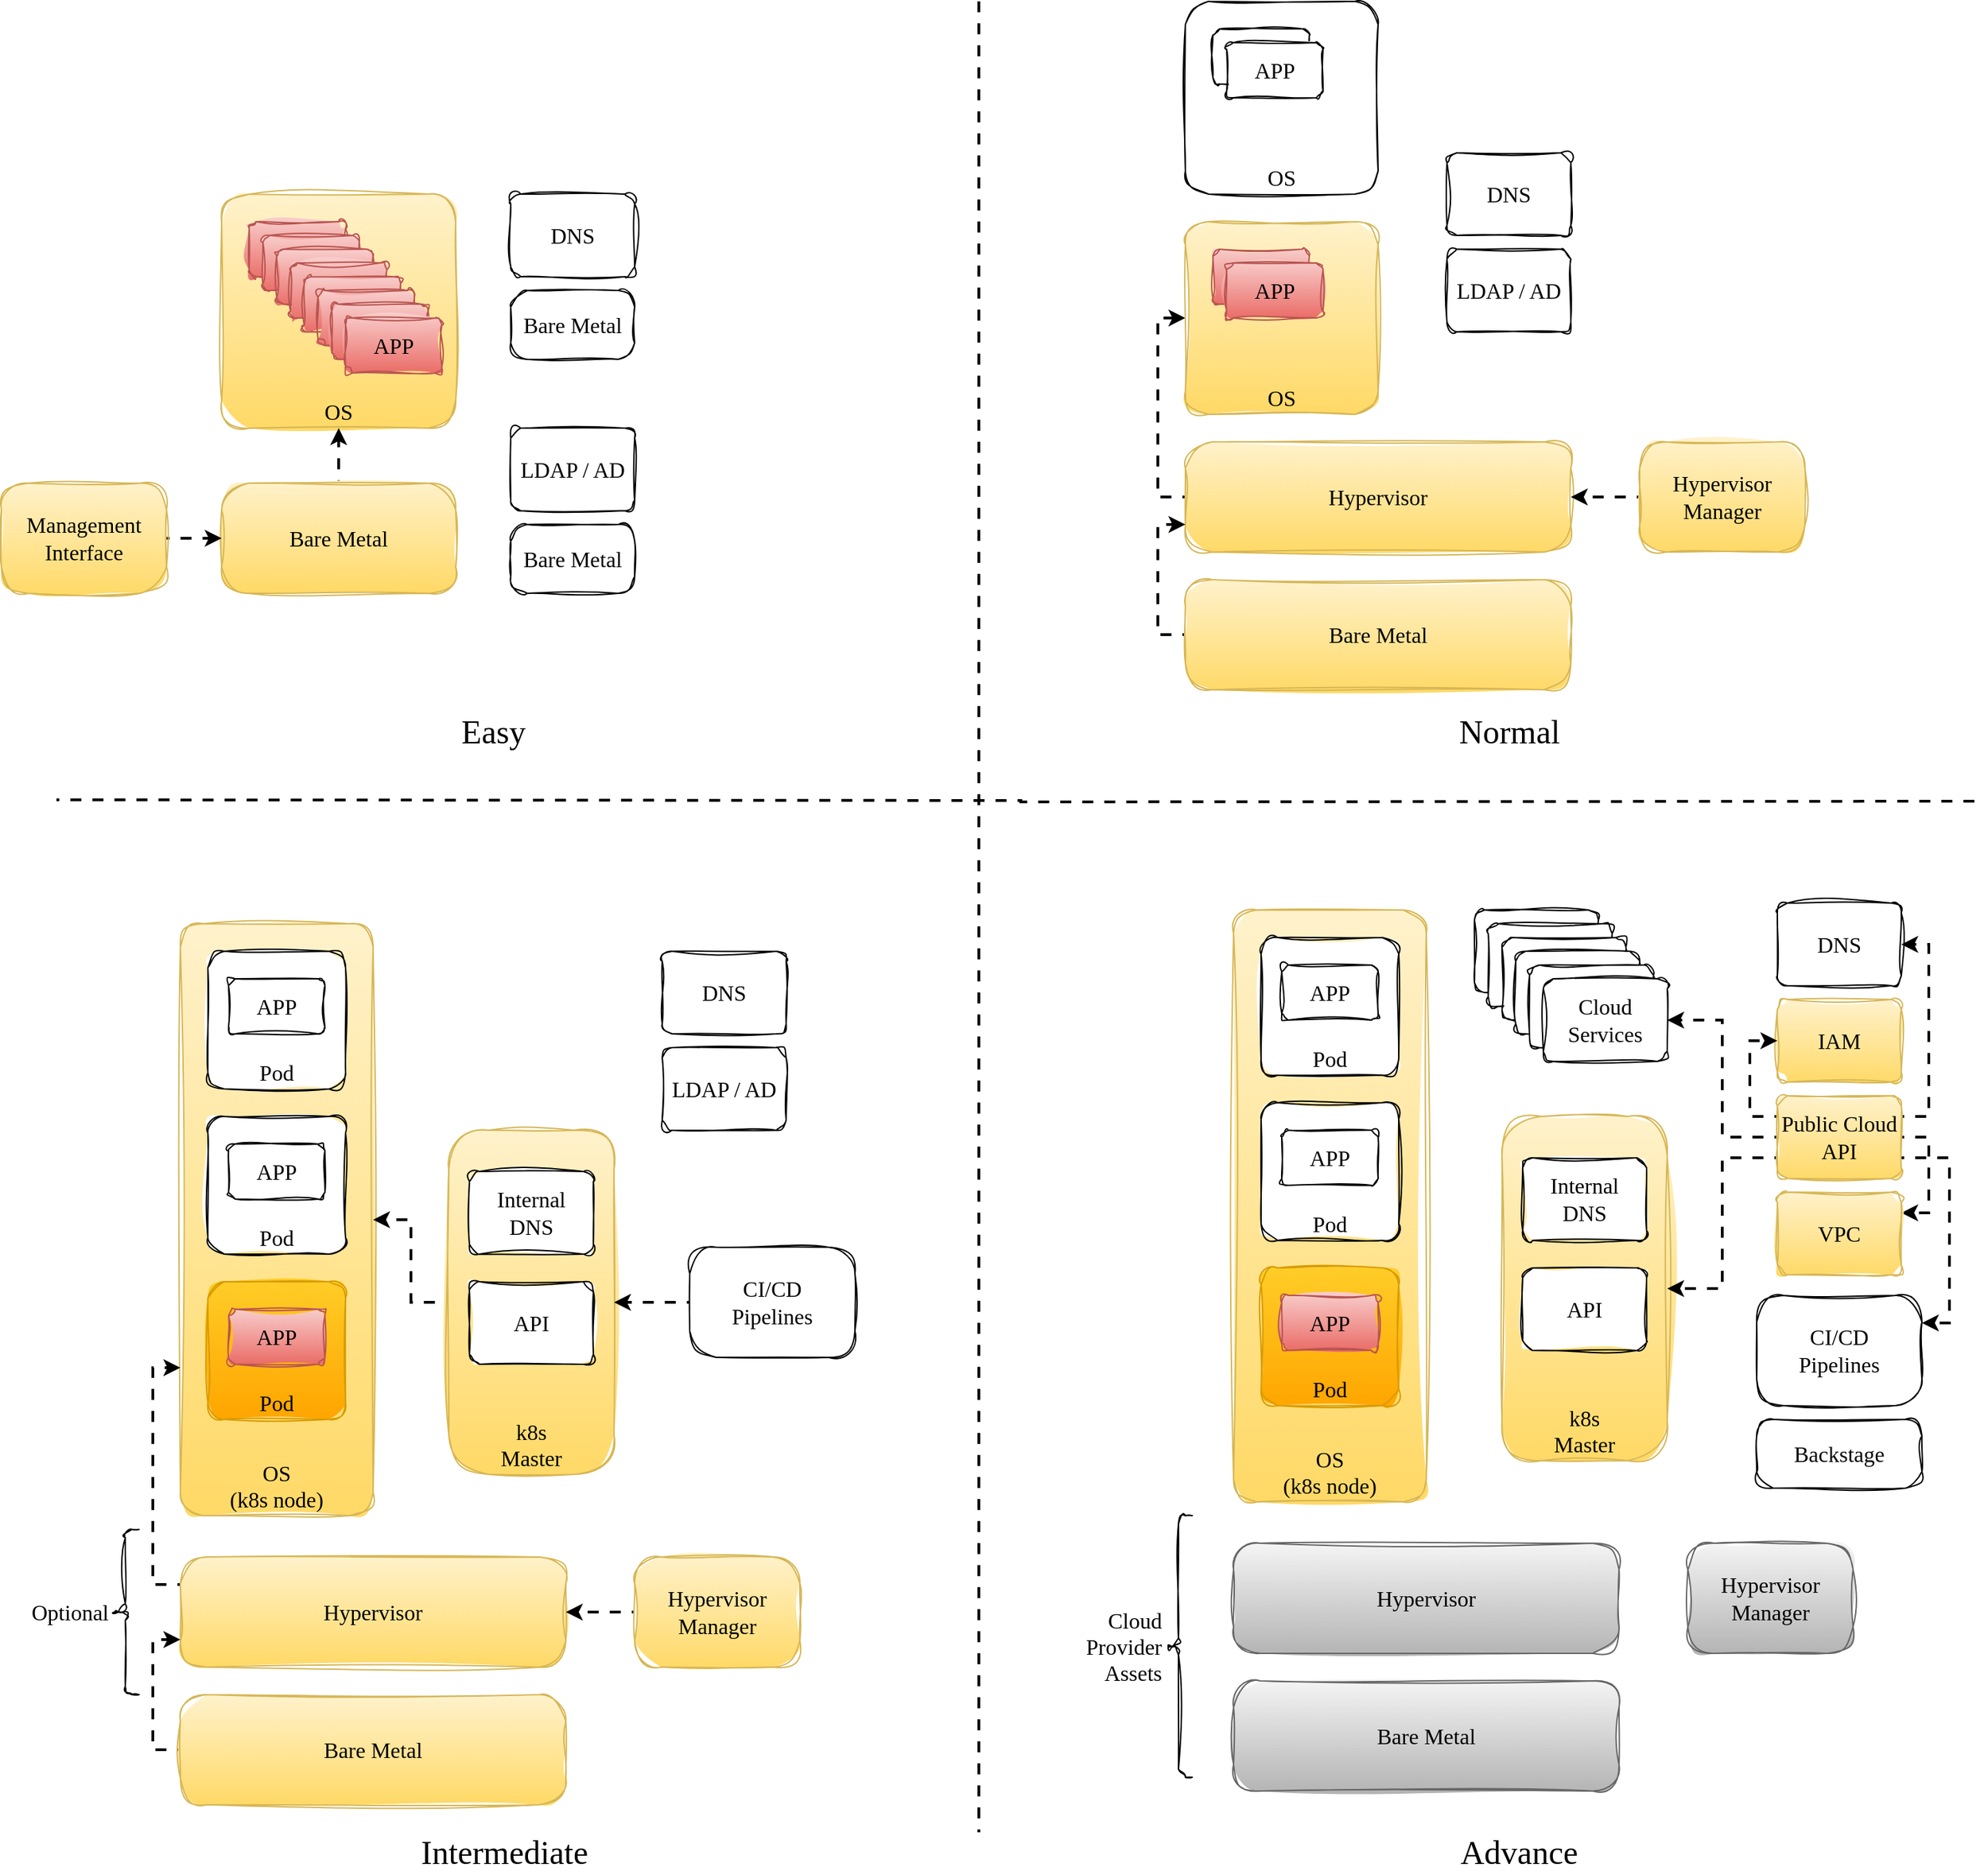 <mxfile version="24.7.8">
  <diagram name="Page-1" id="LfVO9tP1I65s95D9D5qD">
    <mxGraphModel dx="2639" dy="2405" grid="1" gridSize="10" guides="1" tooltips="1" connect="1" arrows="1" fold="1" page="1" pageScale="1" pageWidth="850" pageHeight="1100" math="0" shadow="0">
      <root>
        <mxCell id="0" />
        <mxCell id="1" parent="0" />
        <mxCell id="0xb4To-1j9kdvUEWT-h--1" value="OS" style="rounded=1;whiteSpace=wrap;html=1;sketch=1;curveFitting=1;jiggle=2;fontFamily=Gloria Hallelujah;fontSource=https%3A%2F%2Ffonts.googleapis.com%2Fcss%3Ffamily%3DGloria%2BHallelujah;fontSize=16;arcSize=12;verticalAlign=bottom;fillColor=#fff2cc;gradientColor=#ffd966;strokeColor=#d6b656;" parent="1" vertex="1">
          <mxGeometry x="140" y="60" width="170" height="170" as="geometry" />
        </mxCell>
        <mxCell id="yu8ccsRY1RRguhGUHLW1-3" value="APP" style="rounded=1;whiteSpace=wrap;html=1;sketch=1;curveFitting=1;jiggle=2;fontFamily=Gloria Hallelujah;fontSource=https%3A%2F%2Ffonts.googleapis.com%2Fcss%3Ffamily%3DGloria%2BHallelujah;fontSize=16;arcSize=12;verticalAlign=middle;fillColor=#f8cecc;gradientColor=#ea6b66;strokeColor=#b85450;" vertex="1" parent="1">
          <mxGeometry x="160" y="80" width="70" height="40" as="geometry" />
        </mxCell>
        <mxCell id="yu8ccsRY1RRguhGUHLW1-11" value="DNS" style="rounded=1;whiteSpace=wrap;html=1;sketch=1;curveFitting=1;jiggle=2;fontFamily=Gloria Hallelujah;fontSource=https%3A%2F%2Ffonts.googleapis.com%2Fcss%3Ffamily%3DGloria%2BHallelujah;fontSize=16;arcSize=12;verticalAlign=middle;" vertex="1" parent="1">
          <mxGeometry x="350" y="60" width="90" height="60" as="geometry" />
        </mxCell>
        <mxCell id="yu8ccsRY1RRguhGUHLW1-12" value="LDAP / AD" style="rounded=1;whiteSpace=wrap;html=1;sketch=1;curveFitting=1;jiggle=2;fontFamily=Gloria Hallelujah;fontSource=https%3A%2F%2Ffonts.googleapis.com%2Fcss%3Ffamily%3DGloria%2BHallelujah;fontSize=16;arcSize=12;verticalAlign=middle;" vertex="1" parent="1">
          <mxGeometry x="350" y="230" width="90" height="60" as="geometry" />
        </mxCell>
        <mxCell id="yu8ccsRY1RRguhGUHLW1-16" value="APP" style="rounded=1;whiteSpace=wrap;html=1;sketch=1;curveFitting=1;jiggle=2;fontFamily=Gloria Hallelujah;fontSource=https%3A%2F%2Ffonts.googleapis.com%2Fcss%3Ffamily%3DGloria%2BHallelujah;fontSize=16;arcSize=12;verticalAlign=middle;fillColor=#f8cecc;gradientColor=#ea6b66;strokeColor=#b85450;" vertex="1" parent="1">
          <mxGeometry x="170" y="90" width="70" height="40" as="geometry" />
        </mxCell>
        <mxCell id="yu8ccsRY1RRguhGUHLW1-17" value="APP" style="rounded=1;whiteSpace=wrap;html=1;sketch=1;curveFitting=1;jiggle=2;fontFamily=Gloria Hallelujah;fontSource=https%3A%2F%2Ffonts.googleapis.com%2Fcss%3Ffamily%3DGloria%2BHallelujah;fontSize=16;arcSize=12;verticalAlign=middle;fillColor=#f8cecc;gradientColor=#ea6b66;strokeColor=#b85450;" vertex="1" parent="1">
          <mxGeometry x="180" y="100" width="70" height="40" as="geometry" />
        </mxCell>
        <mxCell id="yu8ccsRY1RRguhGUHLW1-18" value="APP" style="rounded=1;whiteSpace=wrap;html=1;sketch=1;curveFitting=1;jiggle=2;fontFamily=Gloria Hallelujah;fontSource=https%3A%2F%2Ffonts.googleapis.com%2Fcss%3Ffamily%3DGloria%2BHallelujah;fontSize=16;arcSize=12;verticalAlign=middle;fillColor=#f8cecc;gradientColor=#ea6b66;strokeColor=#b85450;" vertex="1" parent="1">
          <mxGeometry x="190" y="110" width="70" height="40" as="geometry" />
        </mxCell>
        <mxCell id="yu8ccsRY1RRguhGUHLW1-19" value="OS" style="rounded=1;whiteSpace=wrap;html=1;sketch=1;curveFitting=1;jiggle=2;fontFamily=Gloria Hallelujah;fontSource=https%3A%2F%2Ffonts.googleapis.com%2Fcss%3Ffamily%3DGloria%2BHallelujah;fontSize=16;arcSize=12;verticalAlign=bottom;" vertex="1" parent="1">
          <mxGeometry x="840" y="-80" width="140" height="140" as="geometry" />
        </mxCell>
        <mxCell id="yu8ccsRY1RRguhGUHLW1-20" value="APP" style="rounded=1;whiteSpace=wrap;html=1;sketch=1;curveFitting=1;jiggle=2;fontFamily=Gloria Hallelujah;fontSource=https%3A%2F%2Ffonts.googleapis.com%2Fcss%3Ffamily%3DGloria%2BHallelujah;fontSize=16;arcSize=12;verticalAlign=middle;" vertex="1" parent="1">
          <mxGeometry x="860" y="-60" width="70" height="40" as="geometry" />
        </mxCell>
        <mxCell id="yu8ccsRY1RRguhGUHLW1-21" value="DNS" style="rounded=1;whiteSpace=wrap;html=1;sketch=1;curveFitting=1;jiggle=2;fontFamily=Gloria Hallelujah;fontSource=https%3A%2F%2Ffonts.googleapis.com%2Fcss%3Ffamily%3DGloria%2BHallelujah;fontSize=16;arcSize=12;verticalAlign=middle;" vertex="1" parent="1">
          <mxGeometry x="1030" y="30" width="90" height="60" as="geometry" />
        </mxCell>
        <mxCell id="yu8ccsRY1RRguhGUHLW1-22" value="LDAP / AD" style="rounded=1;whiteSpace=wrap;html=1;sketch=1;curveFitting=1;jiggle=2;fontFamily=Gloria Hallelujah;fontSource=https%3A%2F%2Ffonts.googleapis.com%2Fcss%3Ffamily%3DGloria%2BHallelujah;fontSize=16;arcSize=12;verticalAlign=middle;" vertex="1" parent="1">
          <mxGeometry x="1030" y="100" width="90" height="60" as="geometry" />
        </mxCell>
        <mxCell id="yu8ccsRY1RRguhGUHLW1-23" value="APP" style="rounded=1;whiteSpace=wrap;html=1;sketch=1;curveFitting=1;jiggle=2;fontFamily=Gloria Hallelujah;fontSource=https%3A%2F%2Ffonts.googleapis.com%2Fcss%3Ffamily%3DGloria%2BHallelujah;fontSize=16;arcSize=12;verticalAlign=middle;" vertex="1" parent="1">
          <mxGeometry x="870" y="-50" width="70" height="40" as="geometry" />
        </mxCell>
        <mxCell id="yu8ccsRY1RRguhGUHLW1-111" style="edgeStyle=orthogonalEdgeStyle;shape=connector;rounded=0;orthogonalLoop=1;jettySize=auto;html=1;exitX=0;exitY=0.5;exitDx=0;exitDy=0;entryX=0;entryY=0.5;entryDx=0;entryDy=0;strokeColor=default;strokeWidth=2;align=center;verticalAlign=middle;fontFamily=Gloria Hallelujah;fontSource=https%3A%2F%2Ffonts.googleapis.com%2Fcss%3Ffamily%3DGloria%2BHallelujah;fontSize=16;fontColor=default;fontStyle=0;labelBackgroundColor=default;endArrow=classic;flowAnimation=1;" edge="1" parent="1" source="yu8ccsRY1RRguhGUHLW1-26" target="yu8ccsRY1RRguhGUHLW1-33">
          <mxGeometry relative="1" as="geometry" />
        </mxCell>
        <mxCell id="yu8ccsRY1RRguhGUHLW1-26" value="Hypervisor" style="rounded=1;whiteSpace=wrap;html=1;sketch=1;curveFitting=1;jiggle=2;fontFamily=Gloria Hallelujah;fontSource=https%3A%2F%2Ffonts.googleapis.com%2Fcss%3Ffamily%3DGloria%2BHallelujah;fontSize=16;arcSize=24;verticalAlign=middle;fillColor=#fff2cc;gradientColor=#ffd966;strokeColor=#d6b656;" vertex="1" parent="1">
          <mxGeometry x="840" y="240" width="280" height="80" as="geometry" />
        </mxCell>
        <mxCell id="yu8ccsRY1RRguhGUHLW1-83" style="edgeStyle=orthogonalEdgeStyle;shape=connector;rounded=0;orthogonalLoop=1;jettySize=auto;html=1;exitX=0.5;exitY=0;exitDx=0;exitDy=0;strokeColor=default;strokeWidth=2;align=center;verticalAlign=middle;fontFamily=Gloria Hallelujah;fontSource=https%3A%2F%2Ffonts.googleapis.com%2Fcss%3Ffamily%3DGloria%2BHallelujah;fontSize=16;fontColor=default;fontStyle=0;labelBackgroundColor=default;endArrow=classic;flowAnimation=1;" edge="1" parent="1" source="yu8ccsRY1RRguhGUHLW1-27" target="0xb4To-1j9kdvUEWT-h--1">
          <mxGeometry relative="1" as="geometry" />
        </mxCell>
        <mxCell id="yu8ccsRY1RRguhGUHLW1-27" value="Bare Metal" style="rounded=1;whiteSpace=wrap;html=1;sketch=1;curveFitting=1;jiggle=2;fontFamily=Gloria Hallelujah;fontSource=https%3A%2F%2Ffonts.googleapis.com%2Fcss%3Ffamily%3DGloria%2BHallelujah;fontSize=16;arcSize=24;verticalAlign=middle;fillColor=#fff2cc;gradientColor=#ffd966;strokeColor=#d6b656;" vertex="1" parent="1">
          <mxGeometry x="140" y="270" width="170" height="80" as="geometry" />
        </mxCell>
        <mxCell id="yu8ccsRY1RRguhGUHLW1-28" value="Bare Metal" style="rounded=1;whiteSpace=wrap;html=1;sketch=1;curveFitting=1;jiggle=2;fontFamily=Gloria Hallelujah;fontSource=https%3A%2F%2Ffonts.googleapis.com%2Fcss%3Ffamily%3DGloria%2BHallelujah;fontSize=16;arcSize=24;verticalAlign=middle;" vertex="1" parent="1">
          <mxGeometry x="350" y="300" width="90" height="50" as="geometry" />
        </mxCell>
        <mxCell id="yu8ccsRY1RRguhGUHLW1-29" value="Bare Metal" style="rounded=1;whiteSpace=wrap;html=1;sketch=1;curveFitting=1;jiggle=2;fontFamily=Gloria Hallelujah;fontSource=https%3A%2F%2Ffonts.googleapis.com%2Fcss%3Ffamily%3DGloria%2BHallelujah;fontSize=16;arcSize=24;verticalAlign=middle;" vertex="1" parent="1">
          <mxGeometry x="350" y="130" width="90" height="50" as="geometry" />
        </mxCell>
        <mxCell id="yu8ccsRY1RRguhGUHLW1-117" style="edgeStyle=orthogonalEdgeStyle;shape=connector;rounded=0;orthogonalLoop=1;jettySize=auto;html=1;exitX=0;exitY=0.5;exitDx=0;exitDy=0;entryX=0;entryY=0.75;entryDx=0;entryDy=0;strokeColor=default;strokeWidth=2;align=center;verticalAlign=middle;fontFamily=Gloria Hallelujah;fontSource=https%3A%2F%2Ffonts.googleapis.com%2Fcss%3Ffamily%3DGloria%2BHallelujah;fontSize=16;fontColor=default;fontStyle=0;labelBackgroundColor=default;endArrow=classic;flowAnimation=1;" edge="1" parent="1" source="yu8ccsRY1RRguhGUHLW1-30" target="yu8ccsRY1RRguhGUHLW1-26">
          <mxGeometry relative="1" as="geometry" />
        </mxCell>
        <mxCell id="yu8ccsRY1RRguhGUHLW1-30" value="Bare Metal" style="rounded=1;whiteSpace=wrap;html=1;sketch=1;curveFitting=1;jiggle=2;fontFamily=Gloria Hallelujah;fontSource=https%3A%2F%2Ffonts.googleapis.com%2Fcss%3Ffamily%3DGloria%2BHallelujah;fontSize=16;arcSize=24;verticalAlign=middle;fillColor=#fff2cc;gradientColor=#ffd966;strokeColor=#d6b656;" vertex="1" parent="1">
          <mxGeometry x="840" y="340" width="280" height="80" as="geometry" />
        </mxCell>
        <mxCell id="yu8ccsRY1RRguhGUHLW1-32" style="edgeStyle=orthogonalEdgeStyle;rounded=0;orthogonalLoop=1;jettySize=auto;html=1;entryX=1;entryY=0.5;entryDx=0;entryDy=0;fontFamily=Gloria Hallelujah;fontSource=https%3A%2F%2Ffonts.googleapis.com%2Fcss%3Ffamily%3DGloria%2BHallelujah;fontSize=16;fontColor=default;fontStyle=0;flowAnimation=1;strokeWidth=2;" edge="1" parent="1" source="yu8ccsRY1RRguhGUHLW1-31" target="yu8ccsRY1RRguhGUHLW1-26">
          <mxGeometry relative="1" as="geometry" />
        </mxCell>
        <mxCell id="yu8ccsRY1RRguhGUHLW1-31" value="Hypervisor&lt;div&gt;Manager&lt;/div&gt;" style="rounded=1;whiteSpace=wrap;html=1;sketch=1;curveFitting=1;jiggle=2;fontFamily=Gloria Hallelujah;fontSource=https%3A%2F%2Ffonts.googleapis.com%2Fcss%3Ffamily%3DGloria%2BHallelujah;fontSize=16;arcSize=24;verticalAlign=middle;fillColor=#fff2cc;gradientColor=#ffd966;strokeColor=#d6b656;" vertex="1" parent="1">
          <mxGeometry x="1170" y="240" width="120" height="80" as="geometry" />
        </mxCell>
        <mxCell id="yu8ccsRY1RRguhGUHLW1-33" value="OS" style="rounded=1;whiteSpace=wrap;html=1;sketch=1;curveFitting=1;jiggle=2;fontFamily=Gloria Hallelujah;fontSource=https%3A%2F%2Ffonts.googleapis.com%2Fcss%3Ffamily%3DGloria%2BHallelujah;fontSize=16;arcSize=12;verticalAlign=bottom;fillColor=#fff2cc;gradientColor=#ffd966;strokeColor=#d6b656;" vertex="1" parent="1">
          <mxGeometry x="840" y="80" width="140" height="140" as="geometry" />
        </mxCell>
        <mxCell id="yu8ccsRY1RRguhGUHLW1-34" value="APP" style="rounded=1;whiteSpace=wrap;html=1;sketch=1;curveFitting=1;jiggle=2;fontFamily=Gloria Hallelujah;fontSource=https%3A%2F%2Ffonts.googleapis.com%2Fcss%3Ffamily%3DGloria%2BHallelujah;fontSize=16;arcSize=12;verticalAlign=middle;fillColor=#f8cecc;gradientColor=#ea6b66;strokeColor=#b85450;" vertex="1" parent="1">
          <mxGeometry x="860" y="100" width="70" height="40" as="geometry" />
        </mxCell>
        <mxCell id="yu8ccsRY1RRguhGUHLW1-35" value="APP" style="rounded=1;whiteSpace=wrap;html=1;sketch=1;curveFitting=1;jiggle=2;fontFamily=Gloria Hallelujah;fontSource=https%3A%2F%2Ffonts.googleapis.com%2Fcss%3Ffamily%3DGloria%2BHallelujah;fontSize=16;arcSize=12;verticalAlign=middle;fillColor=#f8cecc;gradientColor=#ea6b66;strokeColor=#b85450;" vertex="1" parent="1">
          <mxGeometry x="870" y="110" width="70" height="40" as="geometry" />
        </mxCell>
        <mxCell id="yu8ccsRY1RRguhGUHLW1-36" value="OS&lt;br&gt;(k8s node)" style="rounded=1;whiteSpace=wrap;html=1;sketch=1;curveFitting=1;jiggle=2;fontFamily=Gloria Hallelujah;fontSource=https%3A%2F%2Ffonts.googleapis.com%2Fcss%3Ffamily%3DGloria%2BHallelujah;fontSize=16;arcSize=12;verticalAlign=bottom;fillColor=#fff2cc;gradientColor=#ffd966;strokeColor=#d6b656;" vertex="1" parent="1">
          <mxGeometry x="110" y="590" width="140" height="430" as="geometry" />
        </mxCell>
        <mxCell id="yu8ccsRY1RRguhGUHLW1-38" value="DNS" style="rounded=1;whiteSpace=wrap;html=1;sketch=1;curveFitting=1;jiggle=2;fontFamily=Gloria Hallelujah;fontSource=https%3A%2F%2Ffonts.googleapis.com%2Fcss%3Ffamily%3DGloria%2BHallelujah;fontSize=16;arcSize=12;verticalAlign=middle;" vertex="1" parent="1">
          <mxGeometry x="460" y="610" width="90" height="60" as="geometry" />
        </mxCell>
        <mxCell id="yu8ccsRY1RRguhGUHLW1-39" value="LDAP / AD" style="rounded=1;whiteSpace=wrap;html=1;sketch=1;curveFitting=1;jiggle=2;fontFamily=Gloria Hallelujah;fontSource=https%3A%2F%2Ffonts.googleapis.com%2Fcss%3Ffamily%3DGloria%2BHallelujah;fontSize=16;arcSize=12;verticalAlign=middle;" vertex="1" parent="1">
          <mxGeometry x="460" y="680" width="90" height="60" as="geometry" />
        </mxCell>
        <mxCell id="yu8ccsRY1RRguhGUHLW1-119" style="edgeStyle=orthogonalEdgeStyle;shape=connector;rounded=0;orthogonalLoop=1;jettySize=auto;html=1;exitX=0;exitY=0.25;exitDx=0;exitDy=0;entryX=0;entryY=0.75;entryDx=0;entryDy=0;strokeColor=default;strokeWidth=2;align=center;verticalAlign=middle;fontFamily=Gloria Hallelujah;fontSource=https%3A%2F%2Ffonts.googleapis.com%2Fcss%3Ffamily%3DGloria%2BHallelujah;fontSize=16;fontColor=default;fontStyle=0;labelBackgroundColor=default;endArrow=classic;flowAnimation=1;" edge="1" parent="1" source="yu8ccsRY1RRguhGUHLW1-41" target="yu8ccsRY1RRguhGUHLW1-36">
          <mxGeometry relative="1" as="geometry" />
        </mxCell>
        <mxCell id="yu8ccsRY1RRguhGUHLW1-41" value="Hypervisor" style="rounded=1;whiteSpace=wrap;html=1;sketch=1;curveFitting=1;jiggle=2;fontFamily=Gloria Hallelujah;fontSource=https%3A%2F%2Ffonts.googleapis.com%2Fcss%3Ffamily%3DGloria%2BHallelujah;fontSize=16;arcSize=24;verticalAlign=middle;fillColor=#fff2cc;gradientColor=#ffd966;strokeColor=#d6b656;" vertex="1" parent="1">
          <mxGeometry x="110" y="1050" width="280" height="80" as="geometry" />
        </mxCell>
        <mxCell id="yu8ccsRY1RRguhGUHLW1-118" style="edgeStyle=orthogonalEdgeStyle;shape=connector;rounded=0;orthogonalLoop=1;jettySize=auto;html=1;exitX=0;exitY=0.5;exitDx=0;exitDy=0;entryX=0;entryY=0.75;entryDx=0;entryDy=0;strokeColor=default;strokeWidth=2;align=center;verticalAlign=middle;fontFamily=Gloria Hallelujah;fontSource=https%3A%2F%2Ffonts.googleapis.com%2Fcss%3Ffamily%3DGloria%2BHallelujah;fontSize=16;fontColor=default;fontStyle=0;labelBackgroundColor=default;endArrow=classic;flowAnimation=1;" edge="1" parent="1" source="yu8ccsRY1RRguhGUHLW1-42" target="yu8ccsRY1RRguhGUHLW1-41">
          <mxGeometry relative="1" as="geometry" />
        </mxCell>
        <mxCell id="yu8ccsRY1RRguhGUHLW1-42" value="Bare Metal" style="rounded=1;whiteSpace=wrap;html=1;sketch=1;curveFitting=1;jiggle=2;fontFamily=Gloria Hallelujah;fontSource=https%3A%2F%2Ffonts.googleapis.com%2Fcss%3Ffamily%3DGloria%2BHallelujah;fontSize=16;arcSize=24;verticalAlign=middle;fillColor=#fff2cc;gradientColor=#ffd966;strokeColor=#d6b656;" vertex="1" parent="1">
          <mxGeometry x="110" y="1150" width="280" height="80" as="geometry" />
        </mxCell>
        <mxCell id="yu8ccsRY1RRguhGUHLW1-43" style="edgeStyle=orthogonalEdgeStyle;rounded=0;orthogonalLoop=1;jettySize=auto;html=1;entryX=1;entryY=0.5;entryDx=0;entryDy=0;fontFamily=Gloria Hallelujah;fontSource=https%3A%2F%2Ffonts.googleapis.com%2Fcss%3Ffamily%3DGloria%2BHallelujah;fontSize=16;fontColor=default;fontStyle=0;flowAnimation=1;strokeWidth=2;" edge="1" parent="1" source="yu8ccsRY1RRguhGUHLW1-44" target="yu8ccsRY1RRguhGUHLW1-41">
          <mxGeometry relative="1" as="geometry" />
        </mxCell>
        <mxCell id="yu8ccsRY1RRguhGUHLW1-44" value="Hypervisor&lt;div&gt;Manager&lt;/div&gt;" style="rounded=1;whiteSpace=wrap;html=1;sketch=1;curveFitting=1;jiggle=2;fontFamily=Gloria Hallelujah;fontSource=https%3A%2F%2Ffonts.googleapis.com%2Fcss%3Ffamily%3DGloria%2BHallelujah;fontSize=16;arcSize=24;verticalAlign=middle;fillColor=#fff2cc;gradientColor=#ffd966;strokeColor=#d6b656;" vertex="1" parent="1">
          <mxGeometry x="440" y="1050" width="120" height="80" as="geometry" />
        </mxCell>
        <mxCell id="yu8ccsRY1RRguhGUHLW1-45" value="Pod" style="rounded=1;whiteSpace=wrap;html=1;sketch=1;curveFitting=1;jiggle=2;fontFamily=Gloria Hallelujah;fontSource=https%3A%2F%2Ffonts.googleapis.com%2Fcss%3Ffamily%3DGloria%2BHallelujah;fontSize=16;arcSize=12;verticalAlign=bottom;" vertex="1" parent="1">
          <mxGeometry x="130" y="730" width="100" height="100" as="geometry" />
        </mxCell>
        <mxCell id="yu8ccsRY1RRguhGUHLW1-47" value="APP" style="rounded=1;whiteSpace=wrap;html=1;sketch=1;curveFitting=1;jiggle=2;fontFamily=Gloria Hallelujah;fontSource=https%3A%2F%2Ffonts.googleapis.com%2Fcss%3Ffamily%3DGloria%2BHallelujah;fontSize=16;arcSize=12;verticalAlign=middle;" vertex="1" parent="1">
          <mxGeometry x="145" y="750" width="70" height="40" as="geometry" />
        </mxCell>
        <mxCell id="yu8ccsRY1RRguhGUHLW1-48" value="Pod" style="rounded=1;whiteSpace=wrap;html=1;sketch=1;curveFitting=1;jiggle=2;fontFamily=Gloria Hallelujah;fontSource=https%3A%2F%2Ffonts.googleapis.com%2Fcss%3Ffamily%3DGloria%2BHallelujah;fontSize=16;arcSize=12;verticalAlign=bottom;fillColor=#ffcd28;gradientColor=#ffa500;strokeColor=#d79b00;" vertex="1" parent="1">
          <mxGeometry x="130" y="850" width="100" height="100" as="geometry" />
        </mxCell>
        <mxCell id="yu8ccsRY1RRguhGUHLW1-49" value="APP" style="rounded=1;whiteSpace=wrap;html=1;sketch=1;curveFitting=1;jiggle=2;fontFamily=Gloria Hallelujah;fontSource=https%3A%2F%2Ffonts.googleapis.com%2Fcss%3Ffamily%3DGloria%2BHallelujah;fontSize=16;arcSize=12;verticalAlign=middle;fillColor=#f8cecc;gradientColor=#ea6b66;strokeColor=#b85450;" vertex="1" parent="1">
          <mxGeometry x="145" y="870" width="70" height="40" as="geometry" />
        </mxCell>
        <mxCell id="yu8ccsRY1RRguhGUHLW1-50" value="Pod" style="rounded=1;whiteSpace=wrap;html=1;sketch=1;curveFitting=1;jiggle=2;fontFamily=Gloria Hallelujah;fontSource=https%3A%2F%2Ffonts.googleapis.com%2Fcss%3Ffamily%3DGloria%2BHallelujah;fontSize=16;arcSize=12;verticalAlign=bottom;" vertex="1" parent="1">
          <mxGeometry x="130" y="610" width="100" height="100" as="geometry" />
        </mxCell>
        <mxCell id="yu8ccsRY1RRguhGUHLW1-51" value="APP" style="rounded=1;whiteSpace=wrap;html=1;sketch=1;curveFitting=1;jiggle=2;fontFamily=Gloria Hallelujah;fontSource=https%3A%2F%2Ffonts.googleapis.com%2Fcss%3Ffamily%3DGloria%2BHallelujah;fontSize=16;arcSize=12;verticalAlign=middle;" vertex="1" parent="1">
          <mxGeometry x="145" y="630" width="70" height="40" as="geometry" />
        </mxCell>
        <mxCell id="yu8ccsRY1RRguhGUHLW1-84" style="edgeStyle=orthogonalEdgeStyle;shape=connector;rounded=0;orthogonalLoop=1;jettySize=auto;html=1;exitX=0;exitY=0.5;exitDx=0;exitDy=0;strokeColor=default;strokeWidth=2;align=center;verticalAlign=middle;fontFamily=Gloria Hallelujah;fontSource=https%3A%2F%2Ffonts.googleapis.com%2Fcss%3Ffamily%3DGloria%2BHallelujah;fontSize=16;fontColor=default;fontStyle=0;labelBackgroundColor=default;endArrow=classic;flowAnimation=1;" edge="1" parent="1" source="yu8ccsRY1RRguhGUHLW1-52" target="yu8ccsRY1RRguhGUHLW1-36">
          <mxGeometry relative="1" as="geometry" />
        </mxCell>
        <mxCell id="yu8ccsRY1RRguhGUHLW1-52" value="k8s&lt;div&gt;Master&lt;br&gt;&lt;/div&gt;" style="rounded=1;whiteSpace=wrap;html=1;sketch=1;curveFitting=1;jiggle=2;fontFamily=Gloria Hallelujah;fontSource=https%3A%2F%2Ffonts.googleapis.com%2Fcss%3Ffamily%3DGloria%2BHallelujah;fontSize=16;arcSize=24;verticalAlign=bottom;fillColor=#fff2cc;gradientColor=#ffd966;strokeColor=#d6b656;" vertex="1" parent="1">
          <mxGeometry x="305" y="740" width="120" height="250" as="geometry" />
        </mxCell>
        <mxCell id="yu8ccsRY1RRguhGUHLW1-53" value="Internal&lt;div&gt;DNS&lt;/div&gt;" style="rounded=1;whiteSpace=wrap;html=1;sketch=1;curveFitting=1;jiggle=2;fontFamily=Gloria Hallelujah;fontSource=https%3A%2F%2Ffonts.googleapis.com%2Fcss%3Ffamily%3DGloria%2BHallelujah;fontSize=16;arcSize=12;verticalAlign=middle;" vertex="1" parent="1">
          <mxGeometry x="320" y="770" width="90" height="60" as="geometry" />
        </mxCell>
        <mxCell id="yu8ccsRY1RRguhGUHLW1-54" value="API" style="rounded=1;whiteSpace=wrap;html=1;sketch=1;curveFitting=1;jiggle=2;fontFamily=Gloria Hallelujah;fontSource=https%3A%2F%2Ffonts.googleapis.com%2Fcss%3Ffamily%3DGloria%2BHallelujah;fontSize=16;arcSize=12;verticalAlign=middle;" vertex="1" parent="1">
          <mxGeometry x="320" y="850" width="90" height="60" as="geometry" />
        </mxCell>
        <mxCell id="yu8ccsRY1RRguhGUHLW1-55" value="Optional" style="shape=curlyBracket;whiteSpace=wrap;html=1;rounded=1;labelPosition=left;verticalLabelPosition=middle;align=right;verticalAlign=middle;sketch=1;jiggle=2;curveFitting=1;strokeColor=default;arcSize=12;fontFamily=Gloria Hallelujah;fontSource=https%3A%2F%2Ffonts.googleapis.com%2Fcss%3Ffamily%3DGloria%2BHallelujah;fontSize=16;fontColor=default;fillColor=default;" vertex="1" parent="1">
          <mxGeometry x="60" y="1030" width="20" height="120" as="geometry" />
        </mxCell>
        <mxCell id="yu8ccsRY1RRguhGUHLW1-56" value="OS&lt;br&gt;(k8s node)" style="rounded=1;whiteSpace=wrap;html=1;sketch=1;curveFitting=1;jiggle=2;fontFamily=Gloria Hallelujah;fontSource=https%3A%2F%2Ffonts.googleapis.com%2Fcss%3Ffamily%3DGloria%2BHallelujah;fontSize=16;arcSize=12;verticalAlign=bottom;fillColor=#fff2cc;gradientColor=#ffd966;strokeColor=#d6b656;" vertex="1" parent="1">
          <mxGeometry x="875" y="580" width="140" height="430" as="geometry" />
        </mxCell>
        <mxCell id="yu8ccsRY1RRguhGUHLW1-57" value="DNS" style="rounded=1;whiteSpace=wrap;html=1;sketch=1;curveFitting=1;jiggle=2;fontFamily=Gloria Hallelujah;fontSource=https%3A%2F%2Ffonts.googleapis.com%2Fcss%3Ffamily%3DGloria%2BHallelujah;fontSize=16;arcSize=12;verticalAlign=middle;" vertex="1" parent="1">
          <mxGeometry x="1270" y="575" width="90" height="60" as="geometry" />
        </mxCell>
        <mxCell id="yu8ccsRY1RRguhGUHLW1-58" value="IAM" style="rounded=1;whiteSpace=wrap;html=1;sketch=1;curveFitting=1;jiggle=2;fontFamily=Gloria Hallelujah;fontSource=https%3A%2F%2Ffonts.googleapis.com%2Fcss%3Ffamily%3DGloria%2BHallelujah;fontSize=16;arcSize=12;verticalAlign=middle;fillColor=#fff2cc;gradientColor=#ffd966;strokeColor=#d6b656;" vertex="1" parent="1">
          <mxGeometry x="1270" y="645" width="90" height="60" as="geometry" />
        </mxCell>
        <mxCell id="yu8ccsRY1RRguhGUHLW1-59" value="Hypervisor" style="rounded=1;whiteSpace=wrap;html=1;sketch=1;curveFitting=1;jiggle=2;fontFamily=Gloria Hallelujah;fontSource=https%3A%2F%2Ffonts.googleapis.com%2Fcss%3Ffamily%3DGloria%2BHallelujah;fontSize=16;arcSize=24;verticalAlign=middle;fillColor=#f5f5f5;gradientColor=#b3b3b3;strokeColor=#666666;" vertex="1" parent="1">
          <mxGeometry x="875" y="1040" width="280" height="80" as="geometry" />
        </mxCell>
        <mxCell id="yu8ccsRY1RRguhGUHLW1-60" value="Bare Metal" style="rounded=1;whiteSpace=wrap;html=1;sketch=1;curveFitting=1;jiggle=2;fontFamily=Gloria Hallelujah;fontSource=https%3A%2F%2Ffonts.googleapis.com%2Fcss%3Ffamily%3DGloria%2BHallelujah;fontSize=16;arcSize=24;verticalAlign=middle;fillColor=#f5f5f5;gradientColor=#b3b3b3;strokeColor=#666666;" vertex="1" parent="1">
          <mxGeometry x="875" y="1140" width="280" height="80" as="geometry" />
        </mxCell>
        <mxCell id="yu8ccsRY1RRguhGUHLW1-62" value="Hypervisor&lt;div&gt;Manager&lt;/div&gt;" style="rounded=1;whiteSpace=wrap;html=1;sketch=1;curveFitting=1;jiggle=2;fontFamily=Gloria Hallelujah;fontSource=https%3A%2F%2Ffonts.googleapis.com%2Fcss%3Ffamily%3DGloria%2BHallelujah;fontSize=16;arcSize=24;verticalAlign=middle;fillColor=#f5f5f5;gradientColor=#b3b3b3;strokeColor=#666666;" vertex="1" parent="1">
          <mxGeometry x="1205" y="1040" width="120" height="80" as="geometry" />
        </mxCell>
        <mxCell id="yu8ccsRY1RRguhGUHLW1-63" value="Pod" style="rounded=1;whiteSpace=wrap;html=1;sketch=1;curveFitting=1;jiggle=2;fontFamily=Gloria Hallelujah;fontSource=https%3A%2F%2Ffonts.googleapis.com%2Fcss%3Ffamily%3DGloria%2BHallelujah;fontSize=16;arcSize=12;verticalAlign=bottom;" vertex="1" parent="1">
          <mxGeometry x="895" y="720" width="100" height="100" as="geometry" />
        </mxCell>
        <mxCell id="yu8ccsRY1RRguhGUHLW1-64" value="APP" style="rounded=1;whiteSpace=wrap;html=1;sketch=1;curveFitting=1;jiggle=2;fontFamily=Gloria Hallelujah;fontSource=https%3A%2F%2Ffonts.googleapis.com%2Fcss%3Ffamily%3DGloria%2BHallelujah;fontSize=16;arcSize=12;verticalAlign=middle;" vertex="1" parent="1">
          <mxGeometry x="910" y="740" width="70" height="40" as="geometry" />
        </mxCell>
        <mxCell id="yu8ccsRY1RRguhGUHLW1-65" value="Pod" style="rounded=1;whiteSpace=wrap;html=1;sketch=1;curveFitting=1;jiggle=2;fontFamily=Gloria Hallelujah;fontSource=https%3A%2F%2Ffonts.googleapis.com%2Fcss%3Ffamily%3DGloria%2BHallelujah;fontSize=16;arcSize=12;verticalAlign=bottom;fillColor=#ffcd28;gradientColor=#ffa500;strokeColor=#d79b00;" vertex="1" parent="1">
          <mxGeometry x="895" y="840" width="100" height="100" as="geometry" />
        </mxCell>
        <mxCell id="yu8ccsRY1RRguhGUHLW1-66" value="APP" style="rounded=1;whiteSpace=wrap;html=1;sketch=1;curveFitting=1;jiggle=2;fontFamily=Gloria Hallelujah;fontSource=https%3A%2F%2Ffonts.googleapis.com%2Fcss%3Ffamily%3DGloria%2BHallelujah;fontSize=16;arcSize=12;verticalAlign=middle;fillColor=#f8cecc;gradientColor=#ea6b66;strokeColor=#b85450;" vertex="1" parent="1">
          <mxGeometry x="910" y="860" width="70" height="40" as="geometry" />
        </mxCell>
        <mxCell id="yu8ccsRY1RRguhGUHLW1-67" value="Pod" style="rounded=1;whiteSpace=wrap;html=1;sketch=1;curveFitting=1;jiggle=2;fontFamily=Gloria Hallelujah;fontSource=https%3A%2F%2Ffonts.googleapis.com%2Fcss%3Ffamily%3DGloria%2BHallelujah;fontSize=16;arcSize=12;verticalAlign=bottom;" vertex="1" parent="1">
          <mxGeometry x="895" y="600" width="100" height="100" as="geometry" />
        </mxCell>
        <mxCell id="yu8ccsRY1RRguhGUHLW1-68" value="APP" style="rounded=1;whiteSpace=wrap;html=1;sketch=1;curveFitting=1;jiggle=2;fontFamily=Gloria Hallelujah;fontSource=https%3A%2F%2Ffonts.googleapis.com%2Fcss%3Ffamily%3DGloria%2BHallelujah;fontSize=16;arcSize=12;verticalAlign=middle;" vertex="1" parent="1">
          <mxGeometry x="910" y="620" width="70" height="40" as="geometry" />
        </mxCell>
        <mxCell id="yu8ccsRY1RRguhGUHLW1-69" value="k8s&lt;div&gt;Master&lt;br&gt;&lt;/div&gt;" style="rounded=1;whiteSpace=wrap;html=1;sketch=1;curveFitting=1;jiggle=2;fontFamily=Gloria Hallelujah;fontSource=https%3A%2F%2Ffonts.googleapis.com%2Fcss%3Ffamily%3DGloria%2BHallelujah;fontSize=16;arcSize=24;verticalAlign=bottom;fillColor=#fff2cc;gradientColor=#ffd966;strokeColor=#d6b656;" vertex="1" parent="1">
          <mxGeometry x="1070" y="730" width="120" height="250" as="geometry" />
        </mxCell>
        <mxCell id="yu8ccsRY1RRguhGUHLW1-70" value="Internal&lt;div&gt;DNS&lt;/div&gt;" style="rounded=1;whiteSpace=wrap;html=1;sketch=1;curveFitting=1;jiggle=2;fontFamily=Gloria Hallelujah;fontSource=https%3A%2F%2Ffonts.googleapis.com%2Fcss%3Ffamily%3DGloria%2BHallelujah;fontSize=16;arcSize=12;verticalAlign=middle;" vertex="1" parent="1">
          <mxGeometry x="1085" y="760" width="90" height="60" as="geometry" />
        </mxCell>
        <mxCell id="yu8ccsRY1RRguhGUHLW1-71" value="API" style="rounded=1;whiteSpace=wrap;html=1;sketch=1;curveFitting=1;jiggle=2;fontFamily=Gloria Hallelujah;fontSource=https%3A%2F%2Ffonts.googleapis.com%2Fcss%3Ffamily%3DGloria%2BHallelujah;fontSize=16;arcSize=12;verticalAlign=middle;" vertex="1" parent="1">
          <mxGeometry x="1085" y="840" width="90" height="60" as="geometry" />
        </mxCell>
        <mxCell id="yu8ccsRY1RRguhGUHLW1-72" value="Cloud Provider Assets" style="shape=curlyBracket;whiteSpace=wrap;html=1;rounded=1;labelPosition=left;verticalLabelPosition=middle;align=right;verticalAlign=middle;sketch=1;jiggle=2;curveFitting=1;strokeColor=default;arcSize=12;fontFamily=Gloria Hallelujah;fontSource=https%3A%2F%2Ffonts.googleapis.com%2Fcss%3Ffamily%3DGloria%2BHallelujah;fontSize=16;fontColor=default;fillColor=default;" vertex="1" parent="1">
          <mxGeometry x="825" y="1020" width="20" height="190" as="geometry" />
        </mxCell>
        <mxCell id="yu8ccsRY1RRguhGUHLW1-73" value="Cloud Services" style="rounded=1;whiteSpace=wrap;html=1;sketch=1;curveFitting=1;jiggle=2;fontFamily=Gloria Hallelujah;fontSource=https%3A%2F%2Ffonts.googleapis.com%2Fcss%3Ffamily%3DGloria%2BHallelujah;fontSize=16;arcSize=12;verticalAlign=middle;" vertex="1" parent="1">
          <mxGeometry x="1050" y="580" width="90" height="60" as="geometry" />
        </mxCell>
        <mxCell id="yu8ccsRY1RRguhGUHLW1-74" value="Cloud Services" style="rounded=1;whiteSpace=wrap;html=1;sketch=1;curveFitting=1;jiggle=2;fontFamily=Gloria Hallelujah;fontSource=https%3A%2F%2Ffonts.googleapis.com%2Fcss%3Ffamily%3DGloria%2BHallelujah;fontSize=16;arcSize=12;verticalAlign=middle;" vertex="1" parent="1">
          <mxGeometry x="1060" y="590" width="90" height="60" as="geometry" />
        </mxCell>
        <mxCell id="yu8ccsRY1RRguhGUHLW1-75" value="Cloud Services" style="rounded=1;whiteSpace=wrap;html=1;sketch=1;curveFitting=1;jiggle=2;fontFamily=Gloria Hallelujah;fontSource=https%3A%2F%2Ffonts.googleapis.com%2Fcss%3Ffamily%3DGloria%2BHallelujah;fontSize=16;arcSize=12;verticalAlign=middle;" vertex="1" parent="1">
          <mxGeometry x="1070" y="600" width="90" height="60" as="geometry" />
        </mxCell>
        <mxCell id="yu8ccsRY1RRguhGUHLW1-76" value="Cloud Services" style="rounded=1;whiteSpace=wrap;html=1;sketch=1;curveFitting=1;jiggle=2;fontFamily=Gloria Hallelujah;fontSource=https%3A%2F%2Ffonts.googleapis.com%2Fcss%3Ffamily%3DGloria%2BHallelujah;fontSize=16;arcSize=12;verticalAlign=middle;" vertex="1" parent="1">
          <mxGeometry x="1080" y="610" width="90" height="60" as="geometry" />
        </mxCell>
        <mxCell id="yu8ccsRY1RRguhGUHLW1-77" value="Cloud Services" style="rounded=1;whiteSpace=wrap;html=1;sketch=1;curveFitting=1;jiggle=2;fontFamily=Gloria Hallelujah;fontSource=https%3A%2F%2Ffonts.googleapis.com%2Fcss%3Ffamily%3DGloria%2BHallelujah;fontSize=16;arcSize=12;verticalAlign=middle;" vertex="1" parent="1">
          <mxGeometry x="1090" y="620" width="90" height="60" as="geometry" />
        </mxCell>
        <mxCell id="yu8ccsRY1RRguhGUHLW1-78" value="Cloud Services" style="rounded=1;whiteSpace=wrap;html=1;sketch=1;curveFitting=1;jiggle=2;fontFamily=Gloria Hallelujah;fontSource=https%3A%2F%2Ffonts.googleapis.com%2Fcss%3Ffamily%3DGloria%2BHallelujah;fontSize=16;arcSize=12;verticalAlign=middle;" vertex="1" parent="1">
          <mxGeometry x="1100" y="630" width="90" height="60" as="geometry" />
        </mxCell>
        <mxCell id="yu8ccsRY1RRguhGUHLW1-92" style="edgeStyle=orthogonalEdgeStyle;shape=connector;rounded=0;orthogonalLoop=1;jettySize=auto;html=1;exitX=0;exitY=0.25;exitDx=0;exitDy=0;entryX=0;entryY=0.5;entryDx=0;entryDy=0;strokeColor=default;strokeWidth=2;align=center;verticalAlign=middle;fontFamily=Gloria Hallelujah;fontSource=https%3A%2F%2Ffonts.googleapis.com%2Fcss%3Ffamily%3DGloria%2BHallelujah;fontSize=16;fontColor=default;fontStyle=0;labelBackgroundColor=default;endArrow=classic;flowAnimation=1;" edge="1" parent="1" source="yu8ccsRY1RRguhGUHLW1-79" target="yu8ccsRY1RRguhGUHLW1-58">
          <mxGeometry relative="1" as="geometry" />
        </mxCell>
        <mxCell id="yu8ccsRY1RRguhGUHLW1-93" style="edgeStyle=orthogonalEdgeStyle;shape=connector;rounded=0;orthogonalLoop=1;jettySize=auto;html=1;exitX=0;exitY=0.5;exitDx=0;exitDy=0;entryX=1;entryY=0.5;entryDx=0;entryDy=0;strokeColor=default;strokeWidth=2;align=center;verticalAlign=middle;fontFamily=Gloria Hallelujah;fontSource=https%3A%2F%2Ffonts.googleapis.com%2Fcss%3Ffamily%3DGloria%2BHallelujah;fontSize=16;fontColor=default;fontStyle=0;labelBackgroundColor=default;endArrow=classic;flowAnimation=1;" edge="1" parent="1" source="yu8ccsRY1RRguhGUHLW1-79" target="yu8ccsRY1RRguhGUHLW1-78">
          <mxGeometry relative="1" as="geometry" />
        </mxCell>
        <mxCell id="yu8ccsRY1RRguhGUHLW1-94" style="edgeStyle=orthogonalEdgeStyle;shape=connector;rounded=0;orthogonalLoop=1;jettySize=auto;html=1;exitX=1;exitY=0.25;exitDx=0;exitDy=0;entryX=1;entryY=0.5;entryDx=0;entryDy=0;strokeColor=default;strokeWidth=2;align=center;verticalAlign=middle;fontFamily=Gloria Hallelujah;fontSource=https%3A%2F%2Ffonts.googleapis.com%2Fcss%3Ffamily%3DGloria%2BHallelujah;fontSize=16;fontColor=default;fontStyle=0;labelBackgroundColor=default;endArrow=classic;flowAnimation=1;" edge="1" parent="1" source="yu8ccsRY1RRguhGUHLW1-79" target="yu8ccsRY1RRguhGUHLW1-57">
          <mxGeometry relative="1" as="geometry" />
        </mxCell>
        <mxCell id="yu8ccsRY1RRguhGUHLW1-96" style="edgeStyle=orthogonalEdgeStyle;shape=connector;rounded=0;orthogonalLoop=1;jettySize=auto;html=1;exitX=0;exitY=0.75;exitDx=0;exitDy=0;entryX=1;entryY=0.5;entryDx=0;entryDy=0;strokeColor=default;strokeWidth=2;align=center;verticalAlign=middle;fontFamily=Gloria Hallelujah;fontSource=https%3A%2F%2Ffonts.googleapis.com%2Fcss%3Ffamily%3DGloria%2BHallelujah;fontSize=16;fontColor=default;fontStyle=0;labelBackgroundColor=default;endArrow=classic;flowAnimation=1;" edge="1" parent="1" source="yu8ccsRY1RRguhGUHLW1-79" target="yu8ccsRY1RRguhGUHLW1-69">
          <mxGeometry relative="1" as="geometry" />
        </mxCell>
        <mxCell id="yu8ccsRY1RRguhGUHLW1-97" style="edgeStyle=orthogonalEdgeStyle;shape=connector;rounded=0;orthogonalLoop=1;jettySize=auto;html=1;exitX=1;exitY=0.75;exitDx=0;exitDy=0;entryX=1;entryY=0.25;entryDx=0;entryDy=0;strokeColor=default;strokeWidth=2;align=center;verticalAlign=middle;fontFamily=Gloria Hallelujah;fontSource=https%3A%2F%2Ffonts.googleapis.com%2Fcss%3Ffamily%3DGloria%2BHallelujah;fontSize=16;fontColor=default;fontStyle=0;labelBackgroundColor=default;endArrow=classic;flowAnimation=1;" edge="1" parent="1" source="yu8ccsRY1RRguhGUHLW1-79" target="yu8ccsRY1RRguhGUHLW1-87">
          <mxGeometry relative="1" as="geometry" />
        </mxCell>
        <mxCell id="yu8ccsRY1RRguhGUHLW1-98" style="edgeStyle=orthogonalEdgeStyle;shape=connector;rounded=0;orthogonalLoop=1;jettySize=auto;html=1;exitX=1;exitY=0.5;exitDx=0;exitDy=0;entryX=1;entryY=0.25;entryDx=0;entryDy=0;strokeColor=default;strokeWidth=2;align=center;verticalAlign=middle;fontFamily=Gloria Hallelujah;fontSource=https%3A%2F%2Ffonts.googleapis.com%2Fcss%3Ffamily%3DGloria%2BHallelujah;fontSize=16;fontColor=default;fontStyle=0;labelBackgroundColor=default;endArrow=classic;flowAnimation=1;" edge="1" parent="1" source="yu8ccsRY1RRguhGUHLW1-79" target="yu8ccsRY1RRguhGUHLW1-81">
          <mxGeometry relative="1" as="geometry" />
        </mxCell>
        <mxCell id="yu8ccsRY1RRguhGUHLW1-79" value="Public Cloud&lt;div&gt;API&lt;/div&gt;" style="rounded=1;whiteSpace=wrap;html=1;sketch=1;curveFitting=1;jiggle=2;fontFamily=Gloria Hallelujah;fontSource=https%3A%2F%2Ffonts.googleapis.com%2Fcss%3Ffamily%3DGloria%2BHallelujah;fontSize=16;arcSize=12;verticalAlign=middle;fillColor=#fff2cc;gradientColor=#ffd966;strokeColor=#d6b656;" vertex="1" parent="1">
          <mxGeometry x="1270" y="715" width="90" height="60" as="geometry" />
        </mxCell>
        <mxCell id="yu8ccsRY1RRguhGUHLW1-81" value="VPC" style="rounded=1;whiteSpace=wrap;html=1;sketch=1;curveFitting=1;jiggle=2;fontFamily=Gloria Hallelujah;fontSource=https%3A%2F%2Ffonts.googleapis.com%2Fcss%3Ffamily%3DGloria%2BHallelujah;fontSize=16;arcSize=12;verticalAlign=middle;fillColor=#fff2cc;gradientColor=#ffd966;strokeColor=#d6b656;" vertex="1" parent="1">
          <mxGeometry x="1270" y="785" width="90" height="60" as="geometry" />
        </mxCell>
        <mxCell id="yu8ccsRY1RRguhGUHLW1-87" value="CI/CD&lt;div&gt;Pipelines&lt;/div&gt;" style="rounded=1;whiteSpace=wrap;html=1;sketch=1;curveFitting=1;jiggle=2;fontFamily=Gloria Hallelujah;fontSource=https%3A%2F%2Ffonts.googleapis.com%2Fcss%3Ffamily%3DGloria%2BHallelujah;fontSize=16;arcSize=24;verticalAlign=middle;" vertex="1" parent="1">
          <mxGeometry x="1255" y="860" width="120" height="80" as="geometry" />
        </mxCell>
        <mxCell id="yu8ccsRY1RRguhGUHLW1-88" value="Backstage" style="rounded=1;whiteSpace=wrap;html=1;sketch=1;curveFitting=1;jiggle=2;fontFamily=Gloria Hallelujah;fontSource=https%3A%2F%2Ffonts.googleapis.com%2Fcss%3Ffamily%3DGloria%2BHallelujah;fontSize=16;arcSize=24;verticalAlign=middle;" vertex="1" parent="1">
          <mxGeometry x="1255" y="950" width="120" height="50" as="geometry" />
        </mxCell>
        <mxCell id="yu8ccsRY1RRguhGUHLW1-99" value="" style="endArrow=none;html=1;rounded=0;strokeColor=default;strokeWidth=2;align=center;verticalAlign=middle;fontFamily=Gloria Hallelujah;fontSource=https%3A%2F%2Ffonts.googleapis.com%2Fcss%3Ffamily%3DGloria%2BHallelujah;fontSize=16;fontColor=default;fontStyle=0;labelBackgroundColor=default;edgeStyle=orthogonalEdgeStyle;flowAnimation=1;" edge="1" parent="1">
          <mxGeometry width="50" height="50" relative="1" as="geometry">
            <mxPoint x="20" y="500" as="sourcePoint" />
            <mxPoint x="1420" y="501" as="targetPoint" />
          </mxGeometry>
        </mxCell>
        <mxCell id="yu8ccsRY1RRguhGUHLW1-100" value="" style="endArrow=none;html=1;rounded=0;strokeColor=default;strokeWidth=2;align=center;verticalAlign=middle;fontFamily=Gloria Hallelujah;fontSource=https%3A%2F%2Ffonts.googleapis.com%2Fcss%3Ffamily%3DGloria%2BHallelujah;fontSize=16;fontColor=default;fontStyle=0;labelBackgroundColor=default;edgeStyle=orthogonalEdgeStyle;flowAnimation=1;" edge="1" parent="1">
          <mxGeometry width="50" height="50" relative="1" as="geometry">
            <mxPoint x="690" y="1250" as="sourcePoint" />
            <mxPoint x="690" y="-80" as="targetPoint" />
          </mxGeometry>
        </mxCell>
        <mxCell id="yu8ccsRY1RRguhGUHLW1-102" value="Easy" style="text;html=1;align=center;verticalAlign=middle;whiteSpace=wrap;rounded=0;fontFamily=Gloria Hallelujah;fontSource=https%3A%2F%2Ffonts.googleapis.com%2Fcss%3Ffamily%3DGloria%2BHallelujah;fontSize=24;fontColor=default;fontStyle=0;labelBackgroundColor=default;" vertex="1" parent="1">
          <mxGeometry x="215" y="436" width="245" height="30" as="geometry" />
        </mxCell>
        <mxCell id="yu8ccsRY1RRguhGUHLW1-104" value="Normal" style="text;html=1;align=center;verticalAlign=middle;whiteSpace=wrap;rounded=0;fontFamily=Gloria Hallelujah;fontSource=https%3A%2F%2Ffonts.googleapis.com%2Fcss%3Ffamily%3DGloria%2BHallelujah;fontSize=24;fontColor=default;fontStyle=0;labelBackgroundColor=default;" vertex="1" parent="1">
          <mxGeometry x="952.5" y="436" width="245" height="30" as="geometry" />
        </mxCell>
        <mxCell id="yu8ccsRY1RRguhGUHLW1-105" value="Intermediate" style="text;html=1;align=center;verticalAlign=middle;whiteSpace=wrap;rounded=0;fontFamily=Gloria Hallelujah;fontSource=https%3A%2F%2Ffonts.googleapis.com%2Fcss%3Ffamily%3DGloria%2BHallelujah;fontSize=24;fontColor=default;fontStyle=0;labelBackgroundColor=default;" vertex="1" parent="1">
          <mxGeometry x="222.5" y="1250" width="245" height="30" as="geometry" />
        </mxCell>
        <mxCell id="yu8ccsRY1RRguhGUHLW1-106" value="Advance" style="text;html=1;align=center;verticalAlign=middle;whiteSpace=wrap;rounded=0;fontFamily=Gloria Hallelujah;fontSource=https%3A%2F%2Ffonts.googleapis.com%2Fcss%3Ffamily%3DGloria%2BHallelujah;fontSize=24;fontColor=default;fontStyle=0;labelBackgroundColor=default;" vertex="1" parent="1">
          <mxGeometry x="960" y="1250" width="245" height="30" as="geometry" />
        </mxCell>
        <mxCell id="yu8ccsRY1RRguhGUHLW1-110" style="edgeStyle=orthogonalEdgeStyle;shape=connector;rounded=0;orthogonalLoop=1;jettySize=auto;html=1;strokeColor=default;strokeWidth=2;align=center;verticalAlign=middle;fontFamily=Gloria Hallelujah;fontSource=https%3A%2F%2Ffonts.googleapis.com%2Fcss%3Ffamily%3DGloria%2BHallelujah;fontSize=16;fontColor=default;fontStyle=0;labelBackgroundColor=default;endArrow=classic;flowAnimation=1;" edge="1" parent="1" source="yu8ccsRY1RRguhGUHLW1-109" target="yu8ccsRY1RRguhGUHLW1-27">
          <mxGeometry relative="1" as="geometry" />
        </mxCell>
        <mxCell id="yu8ccsRY1RRguhGUHLW1-109" value="Management&lt;div&gt;Interface&lt;/div&gt;" style="rounded=1;whiteSpace=wrap;html=1;sketch=1;curveFitting=1;jiggle=2;fontFamily=Gloria Hallelujah;fontSource=https%3A%2F%2Ffonts.googleapis.com%2Fcss%3Ffamily%3DGloria%2BHallelujah;fontSize=16;arcSize=24;verticalAlign=middle;fillColor=#fff2cc;gradientColor=#ffd966;strokeColor=#d6b656;" vertex="1" parent="1">
          <mxGeometry x="-20" y="270" width="120" height="80" as="geometry" />
        </mxCell>
        <mxCell id="yu8ccsRY1RRguhGUHLW1-116" style="edgeStyle=orthogonalEdgeStyle;shape=connector;rounded=0;orthogonalLoop=1;jettySize=auto;html=1;entryX=1;entryY=0.5;entryDx=0;entryDy=0;strokeColor=default;strokeWidth=2;align=center;verticalAlign=middle;fontFamily=Gloria Hallelujah;fontSource=https%3A%2F%2Ffonts.googleapis.com%2Fcss%3Ffamily%3DGloria%2BHallelujah;fontSize=16;fontColor=default;fontStyle=0;labelBackgroundColor=default;endArrow=classic;flowAnimation=1;" edge="1" parent="1" source="yu8ccsRY1RRguhGUHLW1-114" target="yu8ccsRY1RRguhGUHLW1-52">
          <mxGeometry relative="1" as="geometry" />
        </mxCell>
        <mxCell id="yu8ccsRY1RRguhGUHLW1-114" value="CI/CD&lt;div&gt;Pipelines&lt;/div&gt;" style="rounded=1;whiteSpace=wrap;html=1;sketch=1;curveFitting=1;jiggle=2;fontFamily=Gloria Hallelujah;fontSource=https%3A%2F%2Ffonts.googleapis.com%2Fcss%3Ffamily%3DGloria%2BHallelujah;fontSize=16;arcSize=24;verticalAlign=middle;" vertex="1" parent="1">
          <mxGeometry x="480" y="825" width="120" height="80" as="geometry" />
        </mxCell>
        <mxCell id="yu8ccsRY1RRguhGUHLW1-120" value="APP" style="rounded=1;whiteSpace=wrap;html=1;sketch=1;curveFitting=1;jiggle=2;fontFamily=Gloria Hallelujah;fontSource=https%3A%2F%2Ffonts.googleapis.com%2Fcss%3Ffamily%3DGloria%2BHallelujah;fontSize=16;arcSize=12;verticalAlign=middle;fillColor=#f8cecc;gradientColor=#ea6b66;strokeColor=#b85450;" vertex="1" parent="1">
          <mxGeometry x="200" y="120" width="70" height="40" as="geometry" />
        </mxCell>
        <mxCell id="yu8ccsRY1RRguhGUHLW1-121" value="APP" style="rounded=1;whiteSpace=wrap;html=1;sketch=1;curveFitting=1;jiggle=2;fontFamily=Gloria Hallelujah;fontSource=https%3A%2F%2Ffonts.googleapis.com%2Fcss%3Ffamily%3DGloria%2BHallelujah;fontSize=16;arcSize=12;verticalAlign=middle;fillColor=#f8cecc;gradientColor=#ea6b66;strokeColor=#b85450;" vertex="1" parent="1">
          <mxGeometry x="210" y="130" width="70" height="40" as="geometry" />
        </mxCell>
        <mxCell id="yu8ccsRY1RRguhGUHLW1-122" value="APP" style="rounded=1;whiteSpace=wrap;html=1;sketch=1;curveFitting=1;jiggle=2;fontFamily=Gloria Hallelujah;fontSource=https%3A%2F%2Ffonts.googleapis.com%2Fcss%3Ffamily%3DGloria%2BHallelujah;fontSize=16;arcSize=12;verticalAlign=middle;fillColor=#f8cecc;gradientColor=#ea6b66;strokeColor=#b85450;" vertex="1" parent="1">
          <mxGeometry x="220" y="140" width="70" height="40" as="geometry" />
        </mxCell>
        <mxCell id="yu8ccsRY1RRguhGUHLW1-123" value="APP" style="rounded=1;whiteSpace=wrap;html=1;sketch=1;curveFitting=1;jiggle=2;fontFamily=Gloria Hallelujah;fontSource=https%3A%2F%2Ffonts.googleapis.com%2Fcss%3Ffamily%3DGloria%2BHallelujah;fontSize=16;arcSize=12;verticalAlign=middle;fillColor=#f8cecc;gradientColor=#ea6b66;strokeColor=#b85450;" vertex="1" parent="1">
          <mxGeometry x="230" y="150" width="70" height="40" as="geometry" />
        </mxCell>
      </root>
    </mxGraphModel>
  </diagram>
</mxfile>
